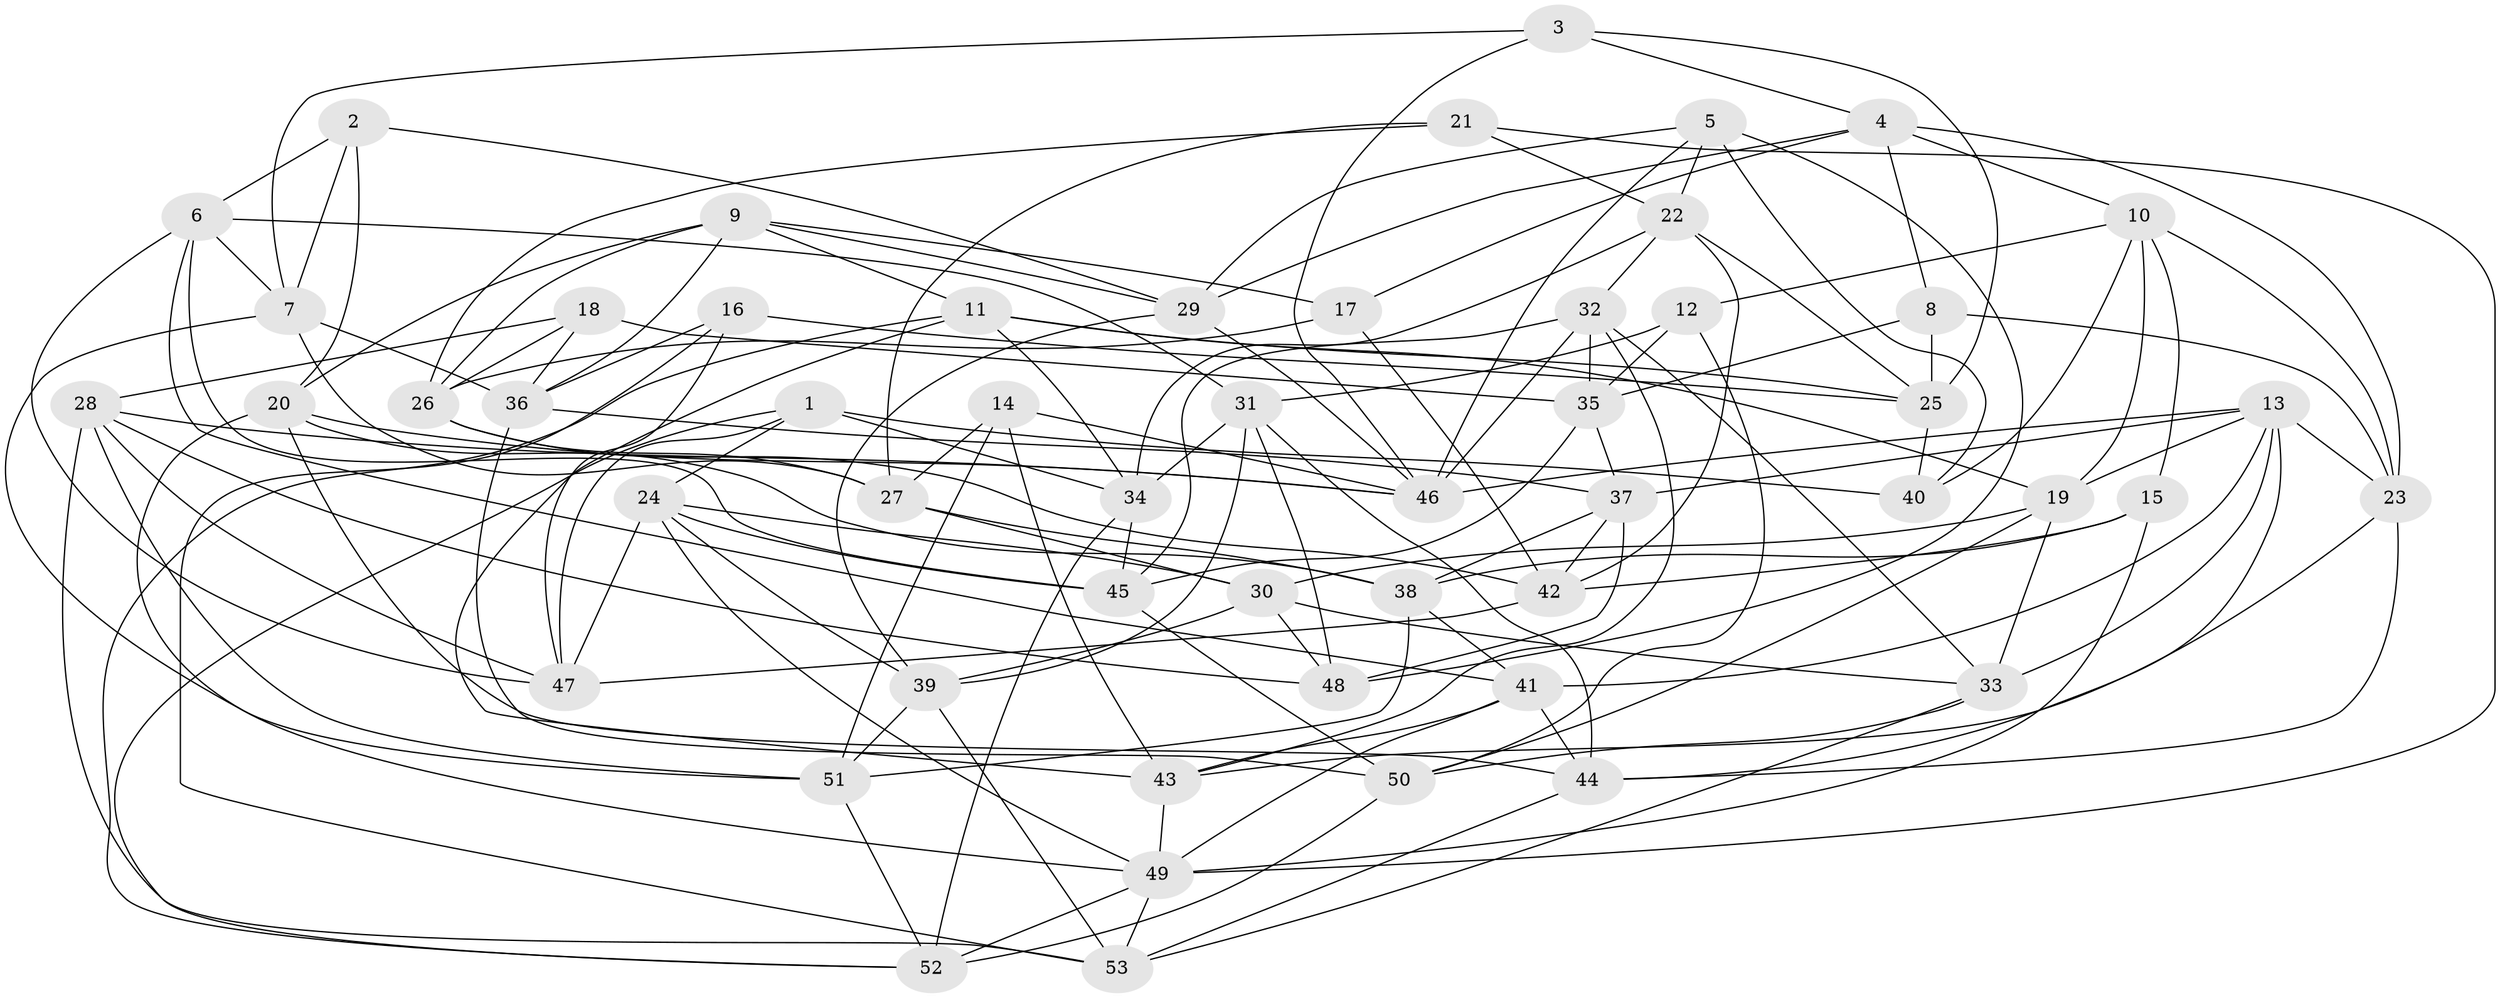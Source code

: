 // original degree distribution, {4: 1.0}
// Generated by graph-tools (version 1.1) at 2025/50/03/09/25 03:50:53]
// undirected, 53 vertices, 149 edges
graph export_dot {
graph [start="1"]
  node [color=gray90,style=filled];
  1;
  2;
  3;
  4;
  5;
  6;
  7;
  8;
  9;
  10;
  11;
  12;
  13;
  14;
  15;
  16;
  17;
  18;
  19;
  20;
  21;
  22;
  23;
  24;
  25;
  26;
  27;
  28;
  29;
  30;
  31;
  32;
  33;
  34;
  35;
  36;
  37;
  38;
  39;
  40;
  41;
  42;
  43;
  44;
  45;
  46;
  47;
  48;
  49;
  50;
  51;
  52;
  53;
  1 -- 24 [weight=1.0];
  1 -- 34 [weight=1.0];
  1 -- 40 [weight=2.0];
  1 -- 47 [weight=1.0];
  1 -- 52 [weight=1.0];
  2 -- 6 [weight=1.0];
  2 -- 7 [weight=1.0];
  2 -- 20 [weight=1.0];
  2 -- 29 [weight=1.0];
  3 -- 4 [weight=1.0];
  3 -- 7 [weight=1.0];
  3 -- 25 [weight=1.0];
  3 -- 46 [weight=1.0];
  4 -- 8 [weight=1.0];
  4 -- 10 [weight=1.0];
  4 -- 17 [weight=1.0];
  4 -- 23 [weight=1.0];
  4 -- 29 [weight=1.0];
  5 -- 22 [weight=1.0];
  5 -- 29 [weight=1.0];
  5 -- 40 [weight=2.0];
  5 -- 46 [weight=1.0];
  5 -- 48 [weight=1.0];
  6 -- 7 [weight=1.0];
  6 -- 31 [weight=1.0];
  6 -- 41 [weight=1.0];
  6 -- 45 [weight=1.0];
  6 -- 47 [weight=1.0];
  7 -- 27 [weight=1.0];
  7 -- 36 [weight=1.0];
  7 -- 51 [weight=1.0];
  8 -- 23 [weight=1.0];
  8 -- 25 [weight=1.0];
  8 -- 35 [weight=1.0];
  9 -- 11 [weight=1.0];
  9 -- 17 [weight=1.0];
  9 -- 20 [weight=1.0];
  9 -- 26 [weight=1.0];
  9 -- 29 [weight=1.0];
  9 -- 36 [weight=1.0];
  10 -- 12 [weight=1.0];
  10 -- 15 [weight=1.0];
  10 -- 19 [weight=1.0];
  10 -- 23 [weight=1.0];
  10 -- 40 [weight=1.0];
  11 -- 19 [weight=1.0];
  11 -- 25 [weight=1.0];
  11 -- 34 [weight=1.0];
  11 -- 43 [weight=1.0];
  11 -- 52 [weight=1.0];
  12 -- 31 [weight=1.0];
  12 -- 35 [weight=1.0];
  12 -- 50 [weight=1.0];
  13 -- 19 [weight=1.0];
  13 -- 23 [weight=1.0];
  13 -- 33 [weight=1.0];
  13 -- 37 [weight=2.0];
  13 -- 41 [weight=1.0];
  13 -- 44 [weight=1.0];
  13 -- 46 [weight=1.0];
  14 -- 27 [weight=1.0];
  14 -- 43 [weight=1.0];
  14 -- 46 [weight=1.0];
  14 -- 51 [weight=1.0];
  15 -- 38 [weight=1.0];
  15 -- 42 [weight=1.0];
  15 -- 49 [weight=1.0];
  16 -- 25 [weight=1.0];
  16 -- 36 [weight=1.0];
  16 -- 47 [weight=1.0];
  16 -- 53 [weight=1.0];
  17 -- 26 [weight=1.0];
  17 -- 42 [weight=1.0];
  18 -- 26 [weight=1.0];
  18 -- 28 [weight=1.0];
  18 -- 35 [weight=1.0];
  18 -- 36 [weight=1.0];
  19 -- 30 [weight=1.0];
  19 -- 33 [weight=1.0];
  19 -- 50 [weight=1.0];
  20 -- 38 [weight=1.0];
  20 -- 44 [weight=1.0];
  20 -- 46 [weight=1.0];
  20 -- 49 [weight=1.0];
  21 -- 22 [weight=1.0];
  21 -- 26 [weight=1.0];
  21 -- 27 [weight=1.0];
  21 -- 49 [weight=1.0];
  22 -- 25 [weight=1.0];
  22 -- 32 [weight=1.0];
  22 -- 34 [weight=1.0];
  22 -- 42 [weight=1.0];
  23 -- 43 [weight=1.0];
  23 -- 44 [weight=1.0];
  24 -- 30 [weight=1.0];
  24 -- 39 [weight=1.0];
  24 -- 45 [weight=1.0];
  24 -- 47 [weight=1.0];
  24 -- 49 [weight=1.0];
  25 -- 40 [weight=1.0];
  26 -- 27 [weight=1.0];
  26 -- 42 [weight=1.0];
  27 -- 30 [weight=1.0];
  27 -- 38 [weight=1.0];
  28 -- 46 [weight=1.0];
  28 -- 47 [weight=1.0];
  28 -- 48 [weight=1.0];
  28 -- 51 [weight=1.0];
  28 -- 53 [weight=1.0];
  29 -- 39 [weight=1.0];
  29 -- 46 [weight=1.0];
  30 -- 33 [weight=1.0];
  30 -- 39 [weight=1.0];
  30 -- 48 [weight=1.0];
  31 -- 34 [weight=1.0];
  31 -- 39 [weight=1.0];
  31 -- 44 [weight=1.0];
  31 -- 48 [weight=1.0];
  32 -- 33 [weight=1.0];
  32 -- 35 [weight=1.0];
  32 -- 43 [weight=1.0];
  32 -- 45 [weight=1.0];
  32 -- 46 [weight=1.0];
  33 -- 50 [weight=1.0];
  33 -- 53 [weight=1.0];
  34 -- 45 [weight=1.0];
  34 -- 52 [weight=1.0];
  35 -- 37 [weight=1.0];
  35 -- 45 [weight=1.0];
  36 -- 37 [weight=1.0];
  36 -- 50 [weight=1.0];
  37 -- 38 [weight=1.0];
  37 -- 42 [weight=1.0];
  37 -- 48 [weight=2.0];
  38 -- 41 [weight=1.0];
  38 -- 51 [weight=1.0];
  39 -- 51 [weight=1.0];
  39 -- 53 [weight=1.0];
  41 -- 43 [weight=1.0];
  41 -- 44 [weight=1.0];
  41 -- 49 [weight=1.0];
  42 -- 47 [weight=1.0];
  43 -- 49 [weight=1.0];
  44 -- 53 [weight=1.0];
  45 -- 50 [weight=1.0];
  49 -- 52 [weight=1.0];
  49 -- 53 [weight=1.0];
  50 -- 52 [weight=1.0];
  51 -- 52 [weight=1.0];
}
